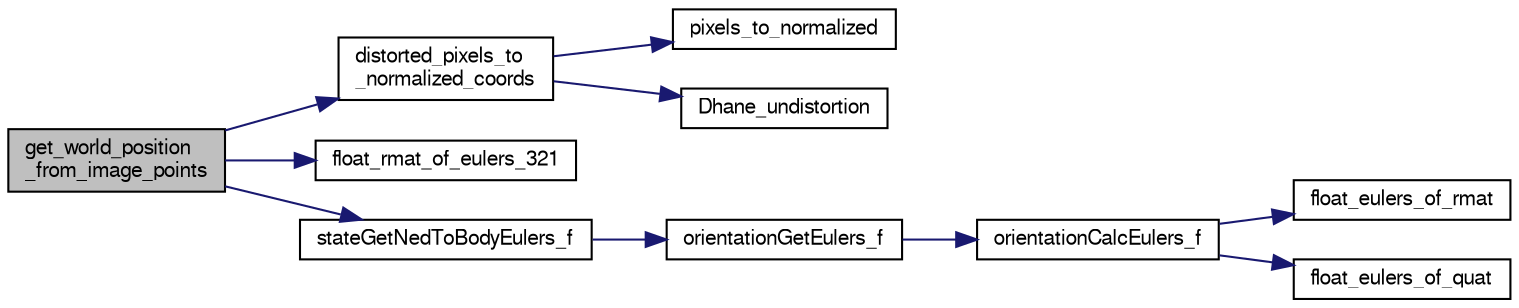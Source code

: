 digraph "get_world_position_from_image_points"
{
  edge [fontname="FreeSans",fontsize="10",labelfontname="FreeSans",labelfontsize="10"];
  node [fontname="FreeSans",fontsize="10",shape=record];
  rankdir="LR";
  Node1 [label="get_world_position\l_from_image_points",height=0.2,width=0.4,color="black", fillcolor="grey75", style="filled", fontcolor="black"];
  Node1 -> Node2 [color="midnightblue",fontsize="10",style="solid",fontname="FreeSans"];
  Node2 [label="distorted_pixels_to\l_normalized_coords",height=0.2,width=0.4,color="black", fillcolor="white", style="filled",URL="$undistortion_8c.html#a2c56172dffbf789b4b5c164c08395740",tooltip="Transform distorted pixel coordinates to normalized coordinates. "];
  Node2 -> Node3 [color="midnightblue",fontsize="10",style="solid",fontname="FreeSans"];
  Node3 [label="pixels_to_normalized",height=0.2,width=0.4,color="black", fillcolor="white", style="filled",URL="$undistortion_8c.html#abd20e3c24af3ed0e37744adcbcd6fbc2",tooltip="Transform pixel coordinates to normalized coordinates. "];
  Node2 -> Node4 [color="midnightblue",fontsize="10",style="solid",fontname="FreeSans"];
  Node4 [label="Dhane_undistortion",height=0.2,width=0.4,color="black", fillcolor="white", style="filled",URL="$undistortion_8c.html#a81ad256378b5df58e5c0e61f3bddcbe2",tooltip="Undistort distorted normalized image coordinates with the invertible Dhane method. "];
  Node1 -> Node5 [color="midnightblue",fontsize="10",style="solid",fontname="FreeSans"];
  Node5 [label="float_rmat_of_eulers_321",height=0.2,width=0.4,color="black", fillcolor="white", style="filled",URL="$group__math__algebra__float.html#ga00bc75df1116d9ecef980b2e9f0699f0",tooltip="Rotation matrix from 321 Euler angles (float). "];
  Node1 -> Node6 [color="midnightblue",fontsize="10",style="solid",fontname="FreeSans"];
  Node6 [label="stateGetNedToBodyEulers_f",height=0.2,width=0.4,color="black", fillcolor="white", style="filled",URL="$group__state__attitude.html#ga9a5e6bac6e7d78e1b33430e73344615b",tooltip="Get vehicle body attitude euler angles (float). "];
  Node6 -> Node7 [color="midnightblue",fontsize="10",style="solid",fontname="FreeSans"];
  Node7 [label="orientationGetEulers_f",height=0.2,width=0.4,color="black", fillcolor="white", style="filled",URL="$group__math__orientation__representation.html#gaaae3838d0b45682d48257d5dbfff3030",tooltip="Get vehicle body attitude euler angles (float). "];
  Node7 -> Node8 [color="midnightblue",fontsize="10",style="solid",fontname="FreeSans"];
  Node8 [label="orientationCalcEulers_f",height=0.2,width=0.4,color="black", fillcolor="white", style="filled",URL="$group__math__orientation__representation.html#ga8b8bf1c74adb971f399f0dd4f84d9388"];
  Node8 -> Node9 [color="midnightblue",fontsize="10",style="solid",fontname="FreeSans"];
  Node9 [label="float_eulers_of_rmat",height=0.2,width=0.4,color="black", fillcolor="white", style="filled",URL="$group__math__algebra__float.html#gac568e7074d2732d1237f80898c1dfb76"];
  Node8 -> Node10 [color="midnightblue",fontsize="10",style="solid",fontname="FreeSans"];
  Node10 [label="float_eulers_of_quat",height=0.2,width=0.4,color="black", fillcolor="white", style="filled",URL="$group__math__algebra__float.html#gacd48accfe6eaac320b0d651d894e1db8",tooltip="euler rotation &#39;ZYX&#39; "];
}
